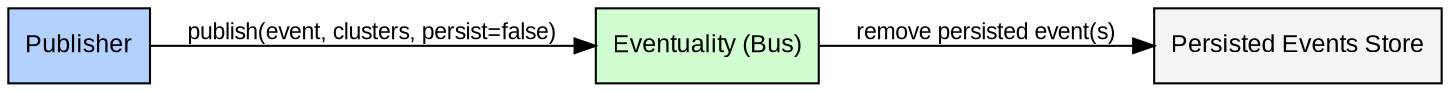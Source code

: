 // Eventuality - Sequence Diagram: Remove Persisted Event
digraph RemovePersistedEventSequence {
    rankdir=LR
    node [shape=box, style=filled, fontname=Arial, fontsize=12]
    edge [fontname=Arial, fontsize=11]

    Publisher [label="Publisher", fillcolor="#B3D1FF"]
    Eventuality [label="Eventuality (Bus)", fillcolor="#D1FFD1"]
    PersistedEventsStore [label="Persisted Events Store", fillcolor="#F5F5F5"]

    Publisher -> Eventuality [label="publish(event, clusters, persist=false)"]
    Eventuality -> PersistedEventsStore [label="remove persisted event(s)"]
}
